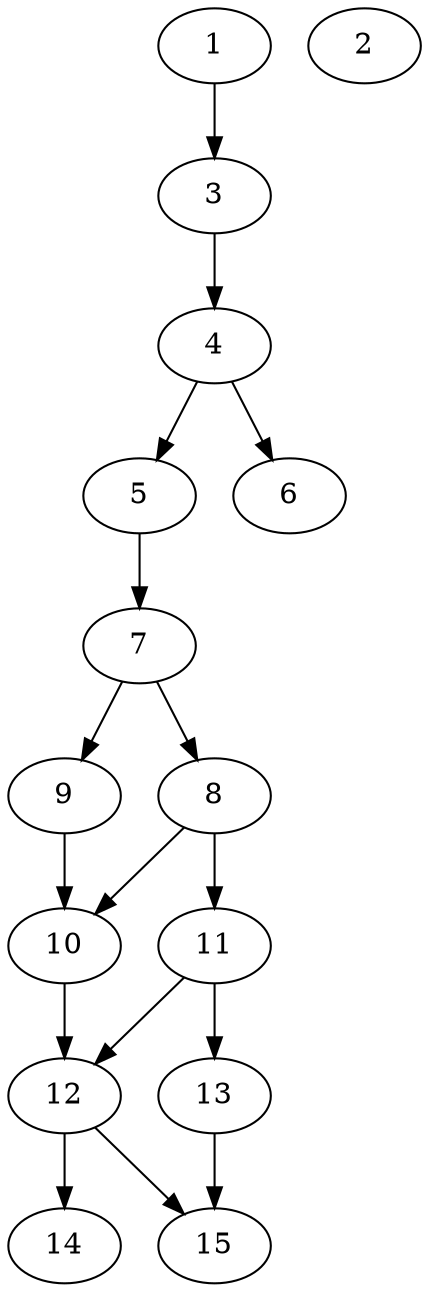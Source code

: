 // DAG automatically generated by daggen at Thu Oct  3 13:59:27 2019
// ./daggen --dot -n 15 --ccr 0.3 --fat 0.3 --regular 0.7 --density 0.7 --mindata 5242880 --maxdata 52428800 
digraph G {
  1 [size="96163840", alpha="0.17", expect_size="28849152"] 
  1 -> 3 [size ="28849152"]
  2 [size="62474240", alpha="0.09", expect_size="18742272"] 
  3 [size="131874133", alpha="0.16", expect_size="39562240"] 
  3 -> 4 [size ="39562240"]
  4 [size="96812373", alpha="0.05", expect_size="29043712"] 
  4 -> 5 [size ="29043712"]
  4 -> 6 [size ="29043712"]
  5 [size="102314667", alpha="0.06", expect_size="30694400"] 
  5 -> 7 [size ="30694400"]
  6 [size="130389333", alpha="0.14", expect_size="39116800"] 
  7 [size="72939520", alpha="0.19", expect_size="21881856"] 
  7 -> 8 [size ="21881856"]
  7 -> 9 [size ="21881856"]
  8 [size="91569493", alpha="0.20", expect_size="27470848"] 
  8 -> 10 [size ="27470848"]
  8 -> 11 [size ="27470848"]
  9 [size="141096960", alpha="0.03", expect_size="42329088"] 
  9 -> 10 [size ="42329088"]
  10 [size="74731520", alpha="0.15", expect_size="22419456"] 
  10 -> 12 [size ="22419456"]
  11 [size="162986667", alpha="0.00", expect_size="48896000"] 
  11 -> 12 [size ="48896000"]
  11 -> 13 [size ="48896000"]
  12 [size="138868053", alpha="0.17", expect_size="41660416"] 
  12 -> 14 [size ="41660416"]
  12 -> 15 [size ="41660416"]
  13 [size="52063573", alpha="0.01", expect_size="15619072"] 
  13 -> 15 [size ="15619072"]
  14 [size="21138773", alpha="0.04", expect_size="6341632"] 
  15 [size="64354987", alpha="0.05", expect_size="19306496"] 
}
